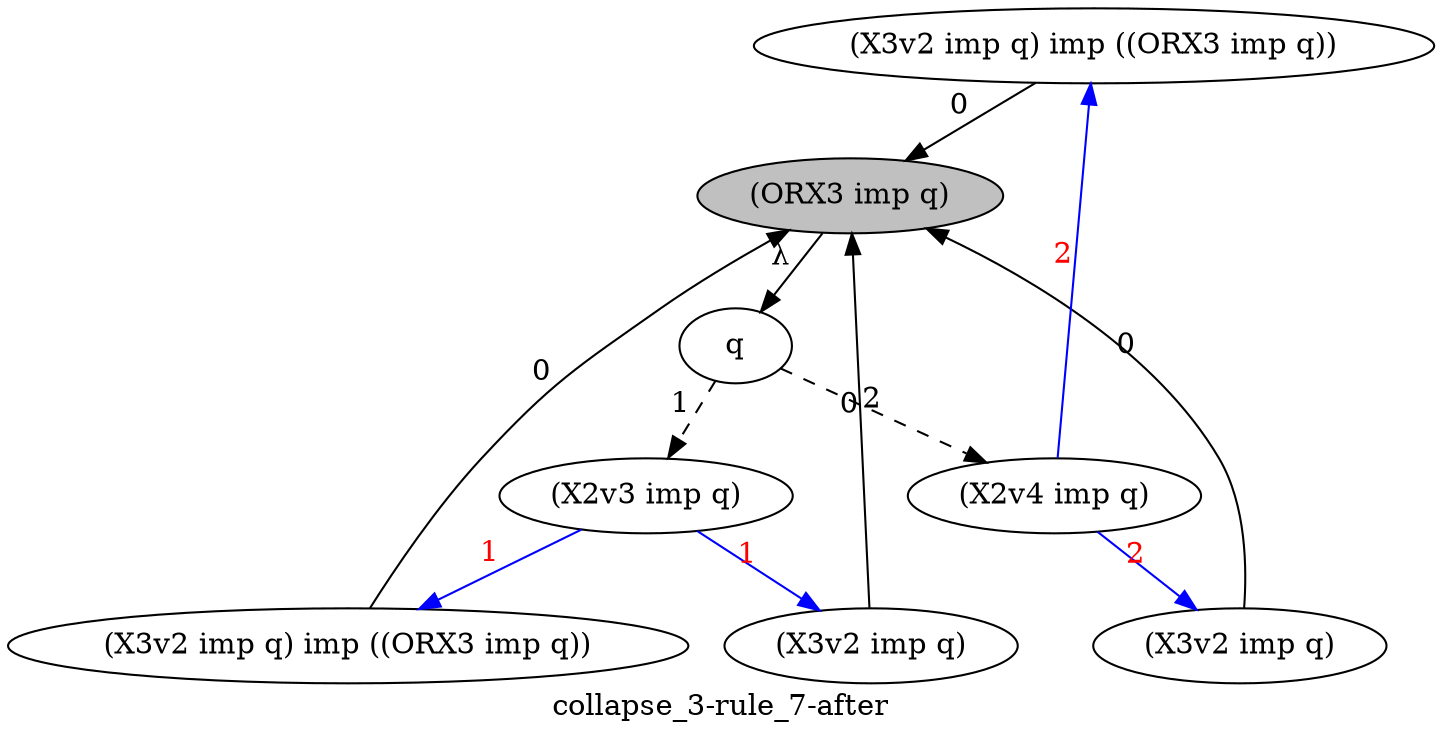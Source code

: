 strict digraph  {
	graph [collapsed_nodes="['244']",
		label="collapse_3-rule_7-after"
	];
	node [label="\N"];
	1145	 [ancestor_target=True,
		formula="(X3v2 imp q) imp ((ORX3 imp q))",
		hypothesis=False,
		label="(X3v2 imp q) imp ((ORX3 imp q))"];
	244	 [ancestor_target=False,
		fillcolor=grey,
		formula="(ORX3 imp q)",
		hypothesis=False,
		label="(ORX3 imp q)",
		style=filled];
	1145 -> 244	 [ancestor=False,
		dependencies=0000000000000000000000000000000000000000000100000000000000000000000000000000001000000000001000000010000000000000000100000000000000000000000,
		xlabel=0];
	1132	 [ancestor_target=True,
		formula="(X3v2 imp q)",
		hypothesis=False,
		label="(X3v2 imp q)"];
	1132 -> 244	 [ancestor=False,
		dependencies=0000000000000000000000000000000000000000000000000000000000000000000000000000000000000000000000000000000000000000000000000000000000000000000,
		xlabel=0];
	1152	 [ancestor_target=False,
		formula="(X2v4 imp q)",
		hypothesis=False,
		label="(X2v4 imp q)"];
	1152 -> 1145	 [ancestor=True,
		color=blue,
		fontcolor=red,
		path=2,
		xlabel=2];
	1152 -> 1132	 [ancestor=True,
		color=blue,
		fontcolor=red,
		path=2,
		xlabel=2];
	245	 [ancestor_target=True,
		formula="(X3v2 imp q) imp ((ORX3 imp q))",
		hypothesis=False,
		label="(X3v2 imp q) imp ((ORX3 imp q))"];
	245 -> 244	 [ancestor=False,
		dependencies=0000000000000000000000000000000000000000000100000000000000000000001000000001000000000000000000010000000000000000000000000000000000010000000,
		xlabel=0];
	251	 [ancestor_target=False,
		formula=q,
		hypothesis=False,
		label=q];
	244 -> 251	 [ancestor=False,
		dependencies=None,
		xlabel=<&#955;>];
	184	 [ancestor_target=True,
		formula="(X3v2 imp q)",
		hypothesis=False,
		label="(X3v2 imp q)"];
	184 -> 244	 [ancestor=False,
		dependencies=0000000000000000000000000000000000000000000000000000000000000000000000000000000000000000000000000000000000000000000000000000000000000000000,
		xlabel=0];
	252	 [ancestor_target=False,
		formula="(X2v3 imp q)",
		hypothesis=False,
		label="(X2v3 imp q)"];
	252 -> 245	 [ancestor=True,
		color=blue,
		fontcolor=red,
		path=1,
		xlabel=1];
	252 -> 184	 [ancestor=True,
		color=blue,
		fontcolor=red,
		path=1,
		xlabel=1];
	251 -> 1152	 [ancestor=False,
		composed=True,
		dependencies=0000000000000000000000000000000000000000000101000000000000000000000000000000001000000000001000000010000000000000000100000000000000000000000,
		style=dashed,
		xlabel=2];
	251 -> 252	 [ancestor=False,
		composed=True,
		dependencies=0000000000000000000000000000000000000000000101000000000000000000001000000001000000000000000000010000000000000000000000000000000000010000000,
		style=dashed,
		xlabel=1];
}
